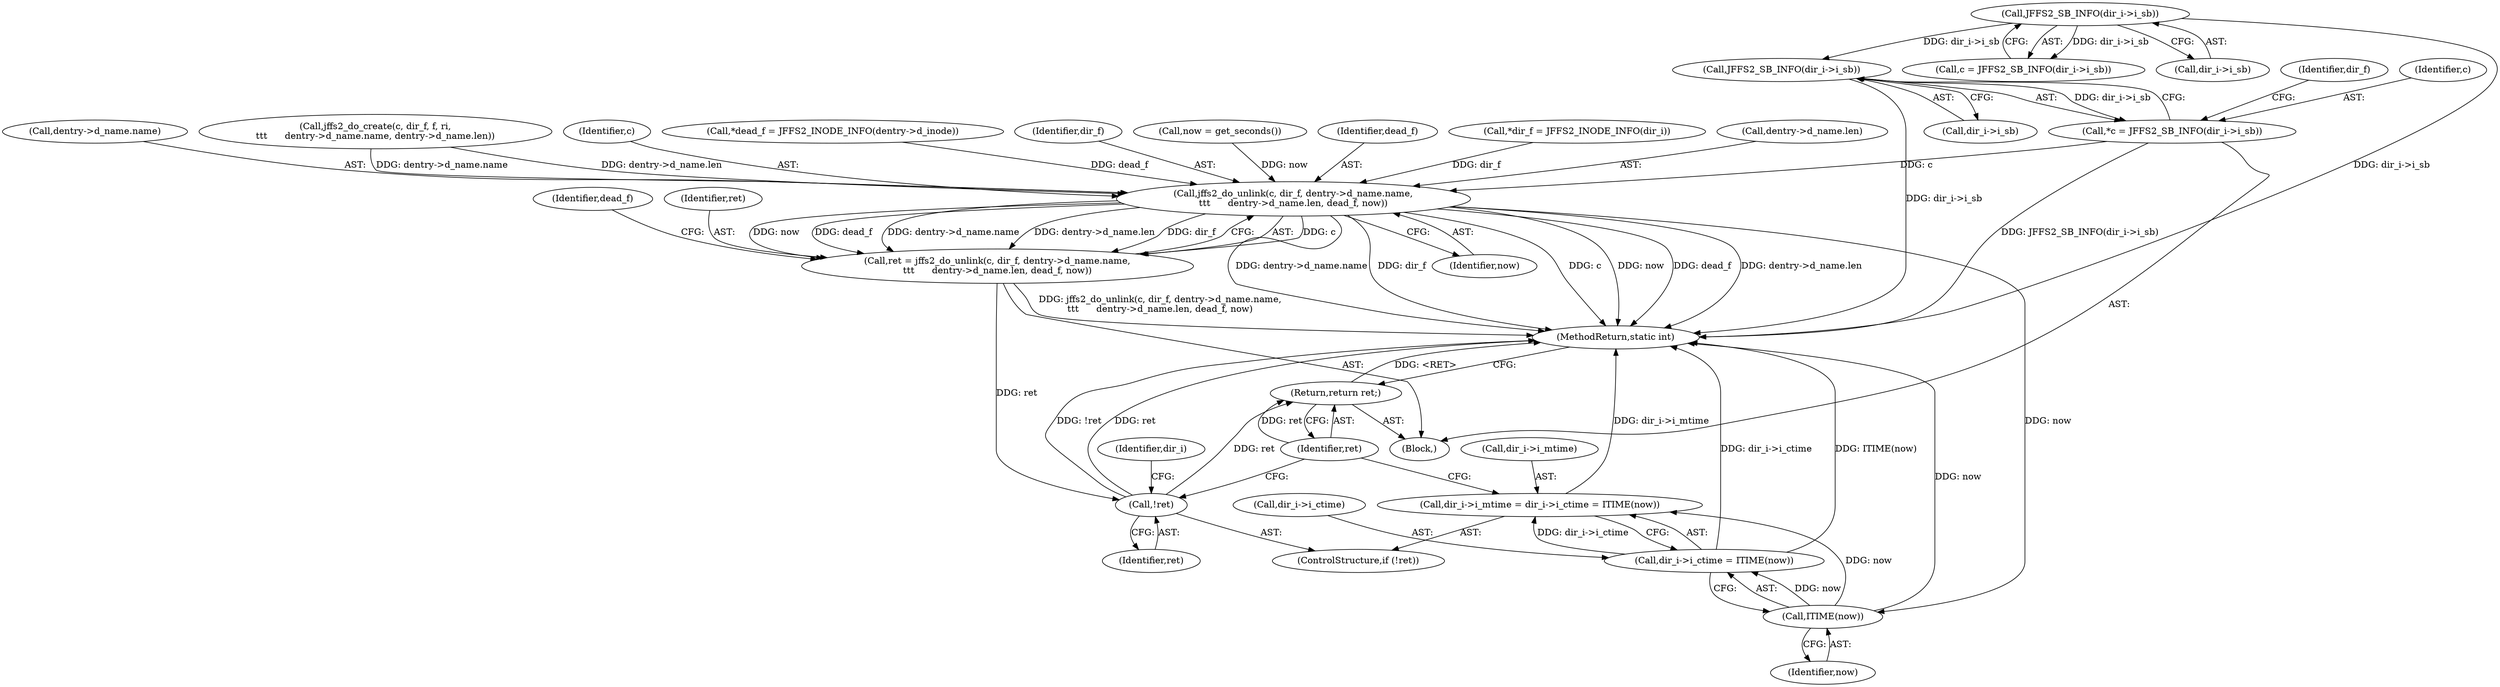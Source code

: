 digraph "0_infradead_9ed437c50d89eabae763dd422579f73fdebf288d_0@pointer" {
"1000230" [label="(Call,JFFS2_SB_INFO(dir_i->i_sb))"];
"1000126" [label="(Call,JFFS2_SB_INFO(dir_i->i_sb))"];
"1000228" [label="(Call,*c = JFFS2_SB_INFO(dir_i->i_sb))"];
"1000253" [label="(Call,jffs2_do_unlink(c, dir_f, dentry->d_name.name,\n\t\t\t      dentry->d_name.len, dead_f, now))"];
"1000251" [label="(Call,ret = jffs2_do_unlink(c, dir_f, dentry->d_name.name,\n\t\t\t      dentry->d_name.len, dead_f, now))"];
"1000284" [label="(Call,!ret)"];
"1000296" [label="(Return,return ret;)"];
"1000294" [label="(Call,ITIME(now))"];
"1000286" [label="(Call,dir_i->i_mtime = dir_i->i_ctime = ITIME(now))"];
"1000290" [label="(Call,dir_i->i_ctime = ITIME(now))"];
"1000283" [label="(ControlStructure,if (!ret))"];
"1000126" [label="(Call,JFFS2_SB_INFO(dir_i->i_sb))"];
"1000228" [label="(Call,*c = JFFS2_SB_INFO(dir_i->i_sb))"];
"1000236" [label="(Identifier,dir_f)"];
"1000230" [label="(Call,JFFS2_SB_INFO(dir_i->i_sb))"];
"1000124" [label="(Call,c = JFFS2_SB_INFO(dir_i->i_sb))"];
"1000294" [label="(Call,ITIME(now))"];
"1000296" [label="(Return,return ret;)"];
"1000290" [label="(Call,dir_i->i_ctime = ITIME(now))"];
"1000255" [label="(Identifier,dir_f)"];
"1000231" [label="(Call,dir_i->i_sb)"];
"1000270" [label="(Identifier,dead_f)"];
"1000291" [label="(Call,dir_i->i_ctime)"];
"1000180" [label="(Call,jffs2_do_create(c, dir_f, f, ri,\n\t\t\t      dentry->d_name.name, dentry->d_name.len))"];
"1000251" [label="(Call,ret = jffs2_do_unlink(c, dir_f, dentry->d_name.name,\n\t\t\t      dentry->d_name.len, dead_f, now))"];
"1000248" [label="(Call,now = get_seconds())"];
"1000266" [label="(Identifier,dead_f)"];
"1000235" [label="(Call,*dir_f = JFFS2_INODE_INFO(dir_i))"];
"1000286" [label="(Call,dir_i->i_mtime = dir_i->i_ctime = ITIME(now))"];
"1000261" [label="(Call,dentry->d_name.len)"];
"1000284" [label="(Call,!ret)"];
"1000253" [label="(Call,jffs2_do_unlink(c, dir_f, dentry->d_name.name,\n\t\t\t      dentry->d_name.len, dead_f, now))"];
"1000256" [label="(Call,dentry->d_name.name)"];
"1000267" [label="(Identifier,now)"];
"1000226" [label="(Block,)"];
"1000229" [label="(Identifier,c)"];
"1000127" [label="(Call,dir_i->i_sb)"];
"1000285" [label="(Identifier,ret)"];
"1000252" [label="(Identifier,ret)"];
"1000297" [label="(Identifier,ret)"];
"1000254" [label="(Identifier,c)"];
"1000484" [label="(MethodReturn,static int)"];
"1000240" [label="(Call,*dead_f = JFFS2_INODE_INFO(dentry->d_inode))"];
"1000295" [label="(Identifier,now)"];
"1000287" [label="(Call,dir_i->i_mtime)"];
"1000288" [label="(Identifier,dir_i)"];
"1000230" -> "1000228"  [label="AST: "];
"1000230" -> "1000231"  [label="CFG: "];
"1000231" -> "1000230"  [label="AST: "];
"1000228" -> "1000230"  [label="CFG: "];
"1000230" -> "1000484"  [label="DDG: dir_i->i_sb"];
"1000230" -> "1000228"  [label="DDG: dir_i->i_sb"];
"1000126" -> "1000230"  [label="DDG: dir_i->i_sb"];
"1000126" -> "1000124"  [label="AST: "];
"1000126" -> "1000127"  [label="CFG: "];
"1000127" -> "1000126"  [label="AST: "];
"1000124" -> "1000126"  [label="CFG: "];
"1000126" -> "1000484"  [label="DDG: dir_i->i_sb"];
"1000126" -> "1000124"  [label="DDG: dir_i->i_sb"];
"1000228" -> "1000226"  [label="AST: "];
"1000229" -> "1000228"  [label="AST: "];
"1000236" -> "1000228"  [label="CFG: "];
"1000228" -> "1000484"  [label="DDG: JFFS2_SB_INFO(dir_i->i_sb)"];
"1000228" -> "1000253"  [label="DDG: c"];
"1000253" -> "1000251"  [label="AST: "];
"1000253" -> "1000267"  [label="CFG: "];
"1000254" -> "1000253"  [label="AST: "];
"1000255" -> "1000253"  [label="AST: "];
"1000256" -> "1000253"  [label="AST: "];
"1000261" -> "1000253"  [label="AST: "];
"1000266" -> "1000253"  [label="AST: "];
"1000267" -> "1000253"  [label="AST: "];
"1000251" -> "1000253"  [label="CFG: "];
"1000253" -> "1000484"  [label="DDG: dir_f"];
"1000253" -> "1000484"  [label="DDG: c"];
"1000253" -> "1000484"  [label="DDG: now"];
"1000253" -> "1000484"  [label="DDG: dead_f"];
"1000253" -> "1000484"  [label="DDG: dentry->d_name.len"];
"1000253" -> "1000484"  [label="DDG: dentry->d_name.name"];
"1000253" -> "1000251"  [label="DDG: c"];
"1000253" -> "1000251"  [label="DDG: now"];
"1000253" -> "1000251"  [label="DDG: dead_f"];
"1000253" -> "1000251"  [label="DDG: dentry->d_name.name"];
"1000253" -> "1000251"  [label="DDG: dentry->d_name.len"];
"1000253" -> "1000251"  [label="DDG: dir_f"];
"1000235" -> "1000253"  [label="DDG: dir_f"];
"1000180" -> "1000253"  [label="DDG: dentry->d_name.name"];
"1000180" -> "1000253"  [label="DDG: dentry->d_name.len"];
"1000240" -> "1000253"  [label="DDG: dead_f"];
"1000248" -> "1000253"  [label="DDG: now"];
"1000253" -> "1000294"  [label="DDG: now"];
"1000251" -> "1000226"  [label="AST: "];
"1000252" -> "1000251"  [label="AST: "];
"1000270" -> "1000251"  [label="CFG: "];
"1000251" -> "1000484"  [label="DDG: jffs2_do_unlink(c, dir_f, dentry->d_name.name,\n\t\t\t      dentry->d_name.len, dead_f, now)"];
"1000251" -> "1000284"  [label="DDG: ret"];
"1000284" -> "1000283"  [label="AST: "];
"1000284" -> "1000285"  [label="CFG: "];
"1000285" -> "1000284"  [label="AST: "];
"1000288" -> "1000284"  [label="CFG: "];
"1000297" -> "1000284"  [label="CFG: "];
"1000284" -> "1000484"  [label="DDG: ret"];
"1000284" -> "1000484"  [label="DDG: !ret"];
"1000284" -> "1000296"  [label="DDG: ret"];
"1000296" -> "1000226"  [label="AST: "];
"1000296" -> "1000297"  [label="CFG: "];
"1000297" -> "1000296"  [label="AST: "];
"1000484" -> "1000296"  [label="CFG: "];
"1000296" -> "1000484"  [label="DDG: <RET>"];
"1000297" -> "1000296"  [label="DDG: ret"];
"1000294" -> "1000290"  [label="AST: "];
"1000294" -> "1000295"  [label="CFG: "];
"1000295" -> "1000294"  [label="AST: "];
"1000290" -> "1000294"  [label="CFG: "];
"1000294" -> "1000484"  [label="DDG: now"];
"1000294" -> "1000286"  [label="DDG: now"];
"1000294" -> "1000290"  [label="DDG: now"];
"1000286" -> "1000283"  [label="AST: "];
"1000286" -> "1000290"  [label="CFG: "];
"1000287" -> "1000286"  [label="AST: "];
"1000290" -> "1000286"  [label="AST: "];
"1000297" -> "1000286"  [label="CFG: "];
"1000286" -> "1000484"  [label="DDG: dir_i->i_mtime"];
"1000290" -> "1000286"  [label="DDG: dir_i->i_ctime"];
"1000291" -> "1000290"  [label="AST: "];
"1000290" -> "1000484"  [label="DDG: dir_i->i_ctime"];
"1000290" -> "1000484"  [label="DDG: ITIME(now)"];
}
